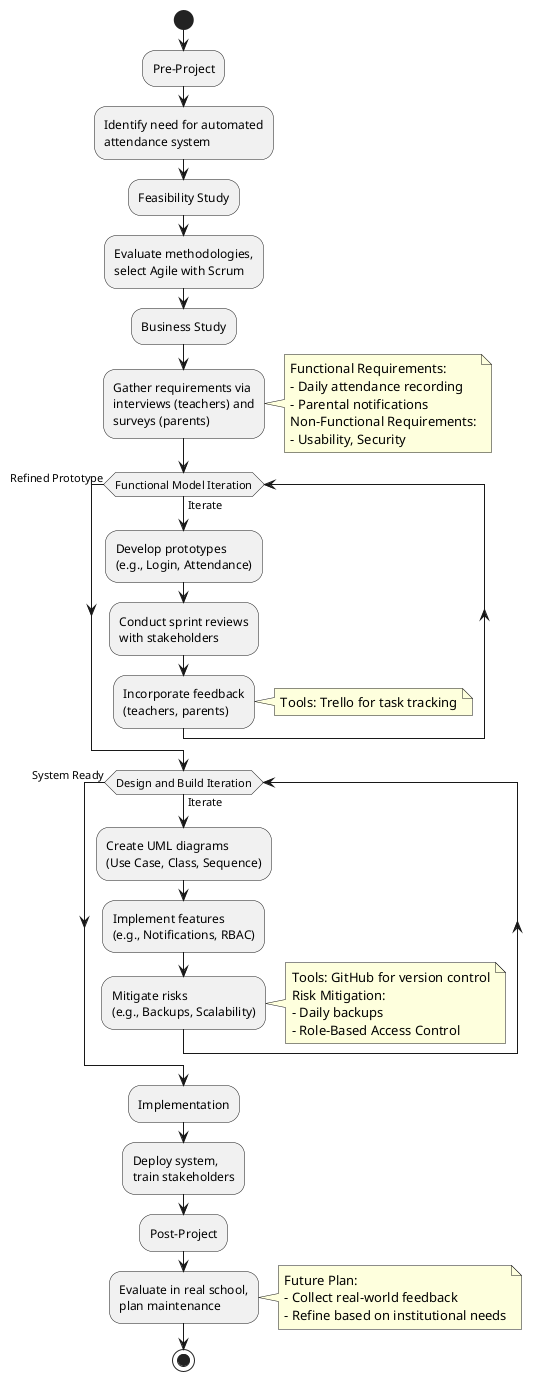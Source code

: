 @startuml
!define RECTANGLE class

start
:Pre-Project;
:Identify need for automated
attendance system;

:Feasibility Study;
:Evaluate methodologies,
select Agile with Scrum;

:Business Study;
:Gather requirements via
interviews (teachers) and
surveys (parents);
note right
  Functional Requirements:
  - Daily attendance recording
  - Parental notifications
  Non-Functional Requirements:
  - Usability, Security
end note

while (Functional Model Iteration) is (Iterate)
  :Develop prototypes
  (e.g., Login, Attendance);
  :Conduct sprint reviews
  with stakeholders;
  :Incorporate feedback
  (teachers, parents);
  note right
    Tools: Trello for task tracking
  end note
end while (Refined Prototype)

while (Design and Build Iteration) is (Iterate)
  :Create UML diagrams
  (Use Case, Class, Sequence);
  :Implement features
  (e.g., Notifications, RBAC);
  :Mitigate risks
  (e.g., Backups, Scalability);
  note right
    Tools: GitHub for version control
    Risk Mitigation:
    - Daily backups
    - Role-Based Access Control
  end note
end while (System Ready)

:Implementation;
:Deploy system,
train stakeholders;

:Post-Project;
:Evaluate in real school,
plan maintenance;
note right
  Future Plan:
  - Collect real-world feedback
  - Refine based on institutional needs
end note

stop

@enduml